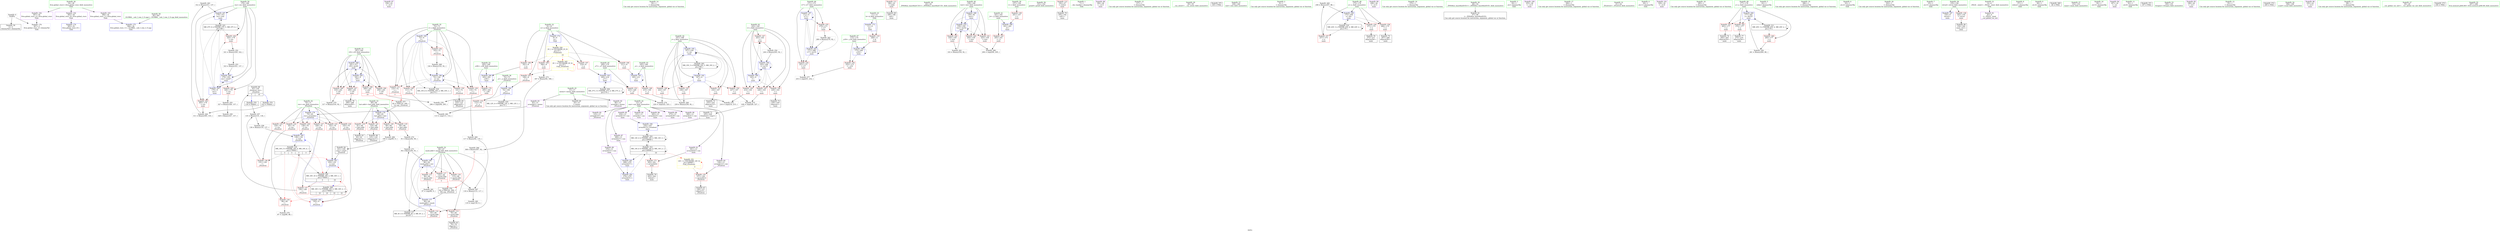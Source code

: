 digraph "SVFG" {
	label="SVFG";

	Node0x564aec8eeff0 [shape=record,color=grey,label="{NodeID: 0\nNullPtr}"];
	Node0x564aec8eeff0 -> Node0x564aec917490[style=solid];
	Node0x564aec8eeff0 -> Node0x564aec91e3f0[style=solid];
	Node0x564aec91a2f0 [shape=record,color=grey,label="{NodeID: 263\n312 = Binary(311, 137, )\n}"];
	Node0x564aec91a2f0 -> Node0x564aec919ed0[style=solid];
	Node0x564aec91e760 [shape=record,color=blue,label="{NodeID: 180\n66\<--94\nmask.addr\<--xor\n_Z5solveii\n}"];
	Node0x564aec91e760 -> Node0x564aec916af0[style=dashed];
	Node0x564aec91e760 -> Node0x564aec91b300[style=dashed];
	Node0x564aec91e760 -> Node0x564aec91b3d0[style=dashed];
	Node0x564aec91e760 -> Node0x564aec93aaf0[style=dashed];
	Node0x564aec915c50 [shape=record,color=purple,label="{NodeID: 97\n194\<--25\n\<--.str.3\nmain\n}"];
	Node0x564aec906410 [shape=record,color=green,label="{NodeID: 14\n92\<--1\n\<--dummyObj\nCan only get source location for instruction, argument, global var or function.}"];
	Node0x564aec926b10 [shape=record,color=grey,label="{NodeID: 277\n253 = cmp(251, 252, )\n}"];
	Node0x564aec919440 [shape=record,color=blue,label="{NodeID: 194\n234\<--235\narrayidx13\<--frombool\nmain\n}"];
	Node0x564aec919440 -> Node0x564aec93c3f0[style=dashed];
	Node0x564aec9167b0 [shape=record,color=red,label="{NodeID: 111\n186\<--22\n\<--stdin\nmain\n}"];
	Node0x564aec9167b0 -> Node0x564aec917cb0[style=solid];
	Node0x564aec914b40 [shape=record,color=green,label="{NodeID: 28\n43\<--44\n_ZNSt8ios_base4InitC1Ev\<--_ZNSt8ios_base4InitC1Ev_field_insensitive\n}"];
	Node0x564aec951140 [shape=record,color=black,label="{NodeID: 374\n310 = PHI(63, )\n}"];
	Node0x564aec951140 -> Node0x564aec91a470[style=solid];
	Node0x564aec919fa0 [shape=record,color=blue,label="{NodeID: 208\n181\<--317\ni35\<--inc45\nmain\n}"];
	Node0x564aec919fa0 -> Node0x564aec91dba0[style=dashed];
	Node0x564aec919fa0 -> Node0x564aec91dc70[style=dashed];
	Node0x564aec919fa0 -> Node0x564aec91dd40[style=dashed];
	Node0x564aec919fa0 -> Node0x564aec91de10[style=dashed];
	Node0x564aec919fa0 -> Node0x564aec919d30[style=dashed];
	Node0x564aec919fa0 -> Node0x564aec919fa0[style=dashed];
	Node0x564aec91ba50 [shape=record,color=red,label="{NodeID: 125\n130\<--70\n\<--res\n_Z5solveii\n}"];
	Node0x564aec91ba50 -> Node0x564aec91c340[style=solid];
	Node0x564aec9156a0 [shape=record,color=green,label="{NodeID: 42\n163\<--164\ni\<--i_field_insensitive\nmain\n}"];
	Node0x564aec9156a0 -> Node0x564aec91c9c0[style=solid];
	Node0x564aec9156a0 -> Node0x564aec91ca90[style=solid];
	Node0x564aec9156a0 -> Node0x564aec91cb60[style=solid];
	Node0x564aec9156a0 -> Node0x564aec91cc30[style=solid];
	Node0x564aec9156a0 -> Node0x564aec91ef80[style=solid];
	Node0x564aec9156a0 -> Node0x564aec9195e0[style=solid];
	Node0x564aec91c5b0 [shape=record,color=red,label="{NodeID: 139\n201\<--157\n\<--t\nmain\n}"];
	Node0x564aec91c5b0 -> Node0x564aec91eeb0[style=solid];
	Node0x564aec917220 [shape=record,color=green,label="{NodeID: 56\n331\<--332\nprintf\<--printf_field_insensitive\n}"];
	Node0x564aec93b4f0 [shape=record,color=black,label="{NodeID: 319\nMR_12V_4 = PHI(MR_12V_2, MR_12V_1, )\npts\{75 \}\n}"];
	Node0x564aec91d110 [shape=record,color=red,label="{NodeID: 153\n223\<--169\n\<--_n7\nmain\n}"];
	Node0x564aec91d110 -> Node0x564aec926690[style=solid];
	Node0x564aec917d80 [shape=record,color=black,label="{NodeID: 70\n195\<--192\ncall1\<--\nmain\n}"];
	Node0x564aec91dc70 [shape=record,color=red,label="{NodeID: 167\n298\<--181\n\<--i35\nmain\n}"];
	Node0x564aec91dc70 -> Node0x564aec918400[style=solid];
	Node0x564aec9188e0 [shape=record,color=purple,label="{NodeID: 84\n231\<--13\narrayidx\<--can\nmain\n}"];
	Node0x564aec8eef00 [shape=record,color=green,label="{NodeID: 1\n7\<--1\n__dso_handle\<--dummyObj\nGlob }"];
	Node0x564aec91a470 [shape=record,color=grey,label="{NodeID: 264\n311 = Binary(305, 310, )\n}"];
	Node0x564aec91a470 -> Node0x564aec91a2f0[style=solid];
	Node0x564aec91e830 [shape=record,color=blue,label="{NodeID: 181\n102\<--101\n\<--conv\n_Z5solveii\n}"];
	Node0x564aec91e830 -> Node0x564aec93b9f0[style=dashed];
	Node0x564aec915d20 [shape=record,color=purple,label="{NodeID: 98\n196\<--28\n\<--.str.4\nmain\n}"];
	Node0x564aec9064e0 [shape=record,color=green,label="{NodeID: 15\n137\<--1\n\<--dummyObj\nCan only get source location for instruction, argument, global var or function.}"];
	Node0x564aec926c90 [shape=record,color=grey,label="{NodeID: 278\n296 = cmp(294, 295, )\n}"];
	Node0x564aec919510 [shape=record,color=blue,label="{NodeID: 195\n167\<--239\nj\<--inc\nmain\n}"];
	Node0x564aec919510 -> Node0x564aec91cdd0[style=dashed];
	Node0x564aec919510 -> Node0x564aec91cea0[style=dashed];
	Node0x564aec919510 -> Node0x564aec91cf70[style=dashed];
	Node0x564aec919510 -> Node0x564aec91d040[style=dashed];
	Node0x564aec919510 -> Node0x564aec919510[style=dashed];
	Node0x564aec919510 -> Node0x564aec9364f0[style=dashed];
	Node0x564aec916880 [shape=record,color=red,label="{NodeID: 112\n192\<--27\n\<--stdout\nmain\n}"];
	Node0x564aec916880 -> Node0x564aec917d80[style=solid];
	Node0x564aec914c10 [shape=record,color=green,label="{NodeID: 29\n49\<--50\n__cxa_atexit\<--__cxa_atexit_field_insensitive\n}"];
	Node0x564aec9512d0 [shape=record,color=black,label="{NodeID: 375\n330 = PHI()\n}"];
	Node0x564aec91a070 [shape=record,color=blue,label="{NodeID: 209\n179\<--323\nres\<--rem47\nmain\n}"];
	Node0x564aec91a070 -> Node0x564aec91dad0[style=dashed];
	Node0x564aec91a070 -> Node0x564aec919c60[style=dashed];
	Node0x564aec91bb20 [shape=record,color=red,label="{NodeID: 126\n138\<--70\n\<--res\n_Z5solveii\n}"];
	Node0x564aec91bb20 -> Node0x564aec91eb70[style=solid];
	Node0x564aec915770 [shape=record,color=green,label="{NodeID: 43\n165\<--166\n_n\<--_n_field_insensitive\nmain\n}"];
	Node0x564aec915770 -> Node0x564aec91cd00[style=solid];
	Node0x564aec915770 -> Node0x564aec91f050[style=solid];
	Node0x564aec91c680 [shape=record,color=red,label="{NodeID: 140\n204\<--159\n\<--test\nmain\n}"];
	Node0x564aec91c680 -> Node0x564aec926f90[style=solid];
	Node0x564aec9172f0 [shape=record,color=green,label="{NodeID: 57\n339\<--340\nexit\<--exit_field_insensitive\n}"];
	Node0x564aec93b9f0 [shape=record,color=black,label="{NodeID: 320\nMR_16V_10 = PHI(MR_16V_3, MR_16V_1, )\npts\{170000 \}\n|{|<s1>3|<s2>10}}"];
	Node0x564aec93b9f0 -> Node0x564aec91c410[style=dashed];
	Node0x564aec93b9f0:s1 -> Node0x564aec91eb70[style=dashed,color=blue];
	Node0x564aec93b9f0:s2 -> Node0x564aec937df0[style=dashed,color=blue];
	Node0x564aec91d1e0 [shape=record,color=red,label="{NodeID: 154\n251\<--171\n\<--i17\nmain\n}"];
	Node0x564aec91d1e0 -> Node0x564aec926b10[style=solid];
	Node0x564aec917e50 [shape=record,color=black,label="{NodeID: 71\n235\<--228\nfrombool\<--cmp11\nmain\n}"];
	Node0x564aec917e50 -> Node0x564aec919440[style=solid];
	Node0x564aec91dd40 [shape=record,color=red,label="{NodeID: 168\n309\<--181\n\<--i35\nmain\n|{<s0>10}}"];
	Node0x564aec91dd40:s0 -> Node0x564aec9515e0[style=solid,color=red];
	Node0x564aec9189b0 [shape=record,color=purple,label="{NodeID: 85\n234\<--13\narrayidx13\<--can\nmain\n}"];
	Node0x564aec9189b0 -> Node0x564aec919440[style=solid];
	Node0x564aec907600 [shape=record,color=green,label="{NodeID: 2\n9\<--1\n\<--dummyObj\nCan only get source location for instruction, argument, global var or function.}"];
	Node0x564aec91a5f0 [shape=record,color=grey,label="{NodeID: 265\n258 = Binary(257, 88, )\n}"];
	Node0x564aec91a5f0 -> Node0x564aec919850[style=solid];
	Node0x564aec91e900 [shape=record,color=blue,label="{NodeID: 182\n105\<--9\n\<--\n_Z5solveii\n}"];
	Node0x564aec91e900 -> Node0x564aec93a5f0[style=dashed];
	Node0x564aec915df0 [shape=record,color=purple,label="{NodeID: 99\n208\<--30\n\<--.str.5\nmain\n}"];
	Node0x564aec9065b0 [shape=record,color=green,label="{NodeID: 16\n270\<--1\n\<--dummyObj\nCan only get source location for instruction, argument, global var or function.}"];
	Node0x564aec926e10 [shape=record,color=grey,label="{NodeID: 279\n87 = cmp(86, 88, )\n}"];
	Node0x564aec9195e0 [shape=record,color=blue,label="{NodeID: 196\n163\<--244\ni\<--inc15\nmain\n}"];
	Node0x564aec9195e0 -> Node0x564aec91c9c0[style=dashed];
	Node0x564aec9195e0 -> Node0x564aec91ca90[style=dashed];
	Node0x564aec9195e0 -> Node0x564aec91cb60[style=dashed];
	Node0x564aec9195e0 -> Node0x564aec91cc30[style=dashed];
	Node0x564aec9195e0 -> Node0x564aec91ef80[style=dashed];
	Node0x564aec9195e0 -> Node0x564aec9195e0[style=dashed];
	Node0x564aec916950 [shape=record,color=red,label="{NodeID: 113\n78\<--66\n\<--mask.addr\n_Z5solveii\n}"];
	Node0x564aec916950 -> Node0x564aec917700[style=solid];
	Node0x564aec914ce0 [shape=record,color=green,label="{NodeID: 30\n48\<--54\n_ZNSt8ios_base4InitD1Ev\<--_ZNSt8ios_base4InitD1Ev_field_insensitive\n}"];
	Node0x564aec914ce0 -> Node0x564aec917630[style=solid];
	Node0x564aec9513a0 [shape=record,color=black,label="{NodeID: 376\n64 = PHI(132, 308, )\n0th arg _Z5solveii }"];
	Node0x564aec9513a0 -> Node0x564aec91e4f0[style=solid];
	Node0x564aec91a140 [shape=record,color=blue,label="{NodeID: 210\n159\<--335\ntest\<--inc52\nmain\n}"];
	Node0x564aec91a140 -> Node0x564aec91c680[style=dashed];
	Node0x564aec91a140 -> Node0x564aec91c750[style=dashed];
	Node0x564aec91a140 -> Node0x564aec91c820[style=dashed];
	Node0x564aec91a140 -> Node0x564aec91a140[style=dashed];
	Node0x564aec91bbf0 [shape=record,color=red,label="{NodeID: 127\n149\<--70\n\<--res\n_Z5solveii\n}"];
	Node0x564aec91bbf0 -> Node0x564aec91c410[style=solid];
	Node0x564aec915840 [shape=record,color=green,label="{NodeID: 44\n167\<--168\nj\<--j_field_insensitive\nmain\n}"];
	Node0x564aec915840 -> Node0x564aec91cdd0[style=solid];
	Node0x564aec915840 -> Node0x564aec91cea0[style=solid];
	Node0x564aec915840 -> Node0x564aec91cf70[style=solid];
	Node0x564aec915840 -> Node0x564aec91d040[style=solid];
	Node0x564aec915840 -> Node0x564aec9192a0[style=solid];
	Node0x564aec915840 -> Node0x564aec919510[style=solid];
	Node0x564aec91c750 [shape=record,color=red,label="{NodeID: 141\n325\<--159\n\<--test\nmain\n}"];
	Node0x564aec9173c0 [shape=record,color=green,label="{NodeID: 58\n36\<--361\n_GLOBAL__sub_I_rem_2_0.cpp\<--_GLOBAL__sub_I_rem_2_0.cpp_field_insensitive\n}"];
	Node0x564aec9173c0 -> Node0x564aec91e2f0[style=solid];
	Node0x564aec91d2b0 [shape=record,color=red,label="{NodeID: 155\n279\<--171\n\<--i17\nmain\n}"];
	Node0x564aec91d2b0 -> Node0x564aec924480[style=solid];
	Node0x564aec917f20 [shape=record,color=black,label="{NodeID: 72\n230\<--229\nidxprom\<--\nmain\n}"];
	Node0x564aec923580 [shape=record,color=grey,label="{NodeID: 252\n321 = Binary(320, 322, )\n}"];
	Node0x564aec923580 -> Node0x564aec923700[style=solid];
	Node0x564aec91de10 [shape=record,color=red,label="{NodeID: 169\n316\<--181\n\<--i35\nmain\n}"];
	Node0x564aec91de10 -> Node0x564aec91ad70[style=solid];
	Node0x564aec918a80 [shape=record,color=purple,label="{NodeID: 86\n265\<--13\narrayidx25\<--can\nmain\n}"];
	Node0x564aec907690 [shape=record,color=green,label="{NodeID: 3\n18\<--1\n.str\<--dummyObj\nGlob }"];
	Node0x564aec91a770 [shape=record,color=grey,label="{NodeID: 266\n308 = Binary(307, 92, )\n|{<s0>10}}"];
	Node0x564aec91a770:s0 -> Node0x564aec9513a0[style=solid,color=red];
	Node0x564aec91e9d0 [shape=record,color=blue,label="{NodeID: 183\n72\<--9\ni\<--\n_Z5solveii\n}"];
	Node0x564aec91e9d0 -> Node0x564aec91bcc0[style=dashed];
	Node0x564aec91e9d0 -> Node0x564aec91bd90[style=dashed];
	Node0x564aec91e9d0 -> Node0x564aec91be60[style=dashed];
	Node0x564aec91e9d0 -> Node0x564aec91bf30[style=dashed];
	Node0x564aec91e9d0 -> Node0x564aec91c000[style=dashed];
	Node0x564aec91e9d0 -> Node0x564aec91ec40[style=dashed];
	Node0x564aec91e9d0 -> Node0x564aec93aff0[style=dashed];
	Node0x564aec915ec0 [shape=record,color=purple,label="{NodeID: 100\n255\<--30\n\<--.str.5\nmain\n}"];
	Node0x564aec914450 [shape=record,color=green,label="{NodeID: 17\n284\<--1\n\<--dummyObj\nCan only get source location for instruction, argument, global var or function.}"];
	Node0x564aec926f90 [shape=record,color=grey,label="{NodeID: 280\n206 = cmp(204, 205, )\n}"];
	Node0x564aec9196b0 [shape=record,color=blue,label="{NodeID: 197\n171\<--9\ni17\<--\nmain\n}"];
	Node0x564aec9196b0 -> Node0x564aec91d1e0[style=dashed];
	Node0x564aec9196b0 -> Node0x564aec91d2b0[style=dashed];
	Node0x564aec9196b0 -> Node0x564aec9196b0[style=dashed];
	Node0x564aec9196b0 -> Node0x564aec919b90[style=dashed];
	Node0x564aec916a20 [shape=record,color=red,label="{NodeID: 114\n93\<--66\n\<--mask.addr\n_Z5solveii\n}"];
	Node0x564aec916a20 -> Node0x564aec91aef0[style=solid];
	Node0x564aec914db0 [shape=record,color=green,label="{NodeID: 31\n61\<--62\n_Z5solveii\<--_Z5solveii_field_insensitive\n}"];
	Node0x564aec9515e0 [shape=record,color=black,label="{NodeID: 377\n65 = PHI(133, 309, )\n1st arg _Z5solveii }"];
	Node0x564aec9515e0 -> Node0x564aec91e5c0[style=solid];
	Node0x564aec91bcc0 [shape=record,color=red,label="{NodeID: 128\n111\<--72\n\<--i\n_Z5solveii\n}"];
	Node0x564aec91bcc0 -> Node0x564aec927290[style=solid];
	Node0x564aec915910 [shape=record,color=green,label="{NodeID: 45\n169\<--170\n_n7\<--_n7_field_insensitive\nmain\n}"];
	Node0x564aec915910 -> Node0x564aec91d110[style=solid];
	Node0x564aec915910 -> Node0x564aec919370[style=solid];
	Node0x564aec937df0 [shape=record,color=black,label="{NodeID: 308\nMR_16V_3 = PHI(MR_16V_5, MR_16V_2, )\npts\{170000 \}\n|{|<s1>10|<s2>10|<s3>10|<s4>10}}"];
	Node0x564aec937df0 -> Node0x564aec937df0[style=dashed];
	Node0x564aec937df0:s1 -> Node0x564aec91c1a0[style=dashed,color=red];
	Node0x564aec937df0:s2 -> Node0x564aec91e830[style=dashed,color=red];
	Node0x564aec937df0:s3 -> Node0x564aec91e900[style=dashed,color=red];
	Node0x564aec937df0:s4 -> Node0x564aec93b9f0[style=dashed,color=red];
	Node0x564aec91c820 [shape=record,color=red,label="{NodeID: 142\n334\<--159\n\<--test\nmain\n}"];
	Node0x564aec91c820 -> Node0x564aec924300[style=solid];
	Node0x564aec917490 [shape=record,color=black,label="{NodeID: 59\n2\<--3\ndummyVal\<--dummyVal\n}"];
	Node0x564aec93c3f0 [shape=record,color=black,label="{NodeID: 322\nMR_14V_4 = PHI(MR_14V_5, MR_14V_3, )\npts\{140000 \}\n}"];
	Node0x564aec93c3f0 -> Node0x564aec919440[style=dashed];
	Node0x564aec93c3f0 -> Node0x564aec9391f0[style=dashed];
	Node0x564aec93c3f0 -> Node0x564aec93c3f0[style=dashed];
	Node0x564aec91d380 [shape=record,color=red,label="{NodeID: 156\n252\<--173\n\<--_n18\nmain\n}"];
	Node0x564aec91d380 -> Node0x564aec926b10[style=solid];
	Node0x564aec917ff0 [shape=record,color=black,label="{NodeID: 73\n233\<--232\nidxprom12\<--\nmain\n}"];
	Node0x564aec923700 [shape=record,color=grey,label="{NodeID: 253\n323 = Binary(321, 137, )\n}"];
	Node0x564aec923700 -> Node0x564aec91a070[style=solid];
	Node0x564aec91dee0 [shape=record,color=red,label="{NodeID: 170\n295\<--183\n\<--_n36\nmain\n}"];
	Node0x564aec91dee0 -> Node0x564aec926c90[style=solid];
	Node0x564aec918b50 [shape=record,color=purple,label="{NodeID: 87\n268\<--13\narrayidx27\<--can\nmain\n}"];
	Node0x564aec918b50 -> Node0x564aec9199f0[style=solid];
	Node0x564aec8ef0d0 [shape=record,color=green,label="{NodeID: 4\n20\<--1\n.str.1\<--dummyObj\nGlob }"];
	Node0x564aec91a8f0 [shape=record,color=grey,label="{NodeID: 267\n118 = Binary(115, 117, )\n}"];
	Node0x564aec91a8f0 -> Node0x564aec927410[style=solid];
	Node0x564aec91eaa0 [shape=record,color=blue,label="{NodeID: 184\n74\<--108\n_n\<--\n_Z5solveii\n}"];
	Node0x564aec91eaa0 -> Node0x564aec91c0d0[style=dashed];
	Node0x564aec91eaa0 -> Node0x564aec93b4f0[style=dashed];
	Node0x564aec915f90 [shape=record,color=purple,label="{NodeID: 101\n329\<--32\n\<--.str.6\nmain\n}"];
	Node0x564aec9144e0 [shape=record,color=green,label="{NodeID: 18\n285\<--1\n\<--dummyObj\nCan only get source location for instruction, argument, global var or function.}"];
	Node0x564aec927110 [shape=record,color=grey,label="{NodeID: 281\n97 = cmp(96, 9, )\n}"];
	Node0x564aec919780 [shape=record,color=blue,label="{NodeID: 198\n173\<--248\n_n18\<--\nmain\n}"];
	Node0x564aec919780 -> Node0x564aec91d380[style=dashed];
	Node0x564aec919780 -> Node0x564aec919780[style=dashed];
	Node0x564aec916af0 [shape=record,color=red,label="{NodeID: 115\n96\<--66\n\<--mask.addr\n_Z5solveii\n}"];
	Node0x564aec916af0 -> Node0x564aec927110[style=solid];
	Node0x564aec914e80 [shape=record,color=green,label="{NodeID: 32\n66\<--67\nmask.addr\<--mask.addr_field_insensitive\n_Z5solveii\n}"];
	Node0x564aec914e80 -> Node0x564aec916950[style=solid];
	Node0x564aec914e80 -> Node0x564aec916a20[style=solid];
	Node0x564aec914e80 -> Node0x564aec916af0[style=solid];
	Node0x564aec914e80 -> Node0x564aec91b300[style=solid];
	Node0x564aec914e80 -> Node0x564aec91b3d0[style=solid];
	Node0x564aec914e80 -> Node0x564aec91e4f0[style=solid];
	Node0x564aec914e80 -> Node0x564aec91e760[style=solid];
	Node0x564aec91bd90 [shape=record,color=red,label="{NodeID: 129\n116\<--72\n\<--i\n_Z5solveii\n}"];
	Node0x564aec91bd90 -> Node0x564aec91abf0[style=solid];
	Node0x564aec9159e0 [shape=record,color=green,label="{NodeID: 46\n171\<--172\ni17\<--i17_field_insensitive\nmain\n}"];
	Node0x564aec9159e0 -> Node0x564aec91d1e0[style=solid];
	Node0x564aec9159e0 -> Node0x564aec91d2b0[style=solid];
	Node0x564aec9159e0 -> Node0x564aec9196b0[style=solid];
	Node0x564aec9159e0 -> Node0x564aec919b90[style=solid];
	Node0x564aec91c8f0 [shape=record,color=red,label="{NodeID: 143\n205\<--161\n\<--_b\nmain\n}"];
	Node0x564aec91c8f0 -> Node0x564aec926f90[style=solid];
	Node0x564aec917560 [shape=record,color=black,label="{NodeID: 60\n16\<--15\n\<--memo\nCan only get source location for instruction, argument, global var or function.}"];
	Node0x564aec93c8f0 [shape=record,color=black,label="{NodeID: 323\nMR_47V_6 = PHI(MR_47V_5, MR_47V_4, )\npts\{180 \}\n}"];
	Node0x564aec93c8f0 -> Node0x564aec91d930[style=dashed];
	Node0x564aec93c8f0 -> Node0x564aec91da00[style=dashed];
	Node0x564aec93c8f0 -> Node0x564aec919ed0[style=dashed];
	Node0x564aec93c8f0 -> Node0x564aec91a070[style=dashed];
	Node0x564aec93c8f0 -> Node0x564aec93c8f0[style=dashed];
	Node0x564aec91d450 [shape=record,color=red,label="{NodeID: 157\n257\<--175\n\<--x\nmain\n}"];
	Node0x564aec91d450 -> Node0x564aec91a5f0[style=solid];
	Node0x564aec9180c0 [shape=record,color=black,label="{NodeID: 74\n264\<--263\nidxprom24\<--\nmain\n}"];
	Node0x564aec923880 [shape=record,color=grey,label="{NodeID: 254\n244 = Binary(243, 92, )\n}"];
	Node0x564aec923880 -> Node0x564aec9195e0[style=solid];
	Node0x564aec91dfb0 [shape=record,color=red,label="{NodeID: 171\n302\<--301\n\<--arrayidx42\nmain\n}"];
	Node0x564aec91dfb0 -> Node0x564aec9184d0[style=solid];
	Node0x564aec918c20 [shape=record,color=purple,label="{NodeID: 88\n273\<--13\narrayidx29\<--can\nmain\n}"];
	Node0x564aec8ef160 [shape=record,color=green,label="{NodeID: 5\n22\<--1\nstdin\<--dummyObj\nGlob }"];
	Node0x564aec935070 [shape=record,color=yellow,style=double,label="{NodeID: 351\n14V_1 = ENCHI(MR_14V_0)\npts\{140000 \}\nFun[_Z5solveii]|{|<s1>3}}"];
	Node0x564aec935070 -> Node0x564aec91c270[style=dashed];
	Node0x564aec935070:s1 -> Node0x564aec935070[style=dashed,color=red];
	Node0x564aec91aa70 [shape=record,color=grey,label="{NodeID: 268\n144 = Binary(143, 92, )\n}"];
	Node0x564aec91aa70 -> Node0x564aec91ec40[style=solid];
	Node0x564aec91eb70 [shape=record,color=blue,label="{NodeID: 185\n138\<--136\n\<--rem\n_Z5solveii\n}"];
	Node0x564aec91eb70 -> Node0x564aec93a5f0[style=dashed];
	Node0x564aec916060 [shape=record,color=purple,label="{NodeID: 102\n365\<--34\nllvm.global_ctors_0\<--llvm.global_ctors\nGlob }"];
	Node0x564aec916060 -> Node0x564aec91e220[style=solid];
	Node0x564aec914570 [shape=record,color=green,label="{NodeID: 19\n286\<--1\n\<--dummyObj\nCan only get source location for instruction, argument, global var or function.}"];
	Node0x564aec927290 [shape=record,color=grey,label="{NodeID: 282\n113 = cmp(111, 112, )\n}"];
	Node0x564aec919850 [shape=record,color=blue,label="{NodeID: 199\n175\<--258\nx\<--dec\nmain\n}"];
	Node0x564aec919850 -> Node0x564aec91d520[style=dashed];
	Node0x564aec919850 -> Node0x564aec91d5f0[style=dashed];
	Node0x564aec919850 -> Node0x564aec9387f0[style=dashed];
	Node0x564aec91b300 [shape=record,color=red,label="{NodeID: 116\n115\<--66\n\<--mask.addr\n_Z5solveii\n}"];
	Node0x564aec91b300 -> Node0x564aec91a8f0[style=solid];
	Node0x564aec914f50 [shape=record,color=green,label="{NodeID: 33\n68\<--69\nlast.addr\<--last.addr_field_insensitive\n_Z5solveii\n}"];
	Node0x564aec914f50 -> Node0x564aec91b4a0[style=solid];
	Node0x564aec914f50 -> Node0x564aec91b570[style=solid];
	Node0x564aec914f50 -> Node0x564aec91b640[style=solid];
	Node0x564aec914f50 -> Node0x564aec91b710[style=solid];
	Node0x564aec914f50 -> Node0x564aec91e5c0[style=solid];
	Node0x564aec91be60 [shape=record,color=red,label="{NodeID: 130\n121\<--72\n\<--i\n_Z5solveii\n}"];
	Node0x564aec91be60 -> Node0x564aec917970[style=solid];
	Node0x564aec915ab0 [shape=record,color=green,label="{NodeID: 47\n173\<--174\n_n18\<--_n18_field_insensitive\nmain\n}"];
	Node0x564aec915ab0 -> Node0x564aec91d380[style=solid];
	Node0x564aec915ab0 -> Node0x564aec919780[style=solid];
	Node0x564aec9387f0 [shape=record,color=black,label="{NodeID: 310\nMR_43V_3 = PHI(MR_43V_4, MR_43V_2, )\npts\{176 \}\n}"];
	Node0x564aec9387f0 -> Node0x564aec91d450[style=dashed];
	Node0x564aec9387f0 -> Node0x564aec919850[style=dashed];
	Node0x564aec9387f0 -> Node0x564aec9387f0[style=dashed];
	Node0x564aec91c9c0 [shape=record,color=red,label="{NodeID: 144\n214\<--163\n\<--i\nmain\n}"];
	Node0x564aec91c9c0 -> Node0x564aec926990[style=solid];
	Node0x564aec917630 [shape=record,color=black,label="{NodeID: 61\n47\<--48\n\<--_ZNSt8ios_base4InitD1Ev\nCan only get source location for instruction, argument, global var or function.}"];
	Node0x564aec91d520 [shape=record,color=red,label="{NodeID: 158\n266\<--175\n\<--x\nmain\n}"];
	Node0x564aec91d520 -> Node0x564aec918190[style=solid];
	Node0x564aec918190 [shape=record,color=black,label="{NodeID: 75\n267\<--266\nidxprom26\<--\nmain\n}"];
	Node0x564aec923a00 [shape=record,color=grey,label="{NodeID: 255\n327 = Binary(326, 137, )\n}"];
	Node0x564aec923a00 -> Node0x564aec924000[style=solid];
	Node0x564aec91e080 [shape=record,color=blue,label="{NodeID: 172\n8\<--9\nn\<--\nGlob }"];
	Node0x564aec91e080 -> Node0x564aec93de10[style=dashed];
	Node0x564aec918cf0 [shape=record,color=purple,label="{NodeID: 89\n276\<--13\narrayidx31\<--can\nmain\n}"];
	Node0x564aec918cf0 -> Node0x564aec919ac0[style=solid];
	Node0x564aec8ef1f0 [shape=record,color=green,label="{NodeID: 6\n23\<--1\n.str.2\<--dummyObj\nGlob }"];
	Node0x564aec91abf0 [shape=record,color=grey,label="{NodeID: 269\n117 = Binary(92, 116, )\n}"];
	Node0x564aec91abf0 -> Node0x564aec91a8f0[style=solid];
	Node0x564aec91ec40 [shape=record,color=blue,label="{NodeID: 186\n72\<--144\ni\<--inc\n_Z5solveii\n}"];
	Node0x564aec91ec40 -> Node0x564aec91bcc0[style=dashed];
	Node0x564aec91ec40 -> Node0x564aec91bd90[style=dashed];
	Node0x564aec91ec40 -> Node0x564aec91be60[style=dashed];
	Node0x564aec91ec40 -> Node0x564aec91bf30[style=dashed];
	Node0x564aec91ec40 -> Node0x564aec91c000[style=dashed];
	Node0x564aec91ec40 -> Node0x564aec91ec40[style=dashed];
	Node0x564aec91ec40 -> Node0x564aec93aff0[style=dashed];
	Node0x564aec916130 [shape=record,color=purple,label="{NodeID: 103\n366\<--34\nllvm.global_ctors_1\<--llvm.global_ctors\nGlob }"];
	Node0x564aec916130 -> Node0x564aec91e2f0[style=solid];
	Node0x564aec914600 [shape=record,color=green,label="{NodeID: 20\n322\<--1\n\<--dummyObj\nCan only get source location for instruction, argument, global var or function.}"];
	Node0x564aec927410 [shape=record,color=grey,label="{NodeID: 283\n119 = cmp(118, 9, )\n}"];
	Node0x564aec919920 [shape=record,color=blue,label="{NodeID: 200\n177\<--261\ny\<--dec23\nmain\n}"];
	Node0x564aec919920 -> Node0x564aec91d790[style=dashed];
	Node0x564aec919920 -> Node0x564aec91d860[style=dashed];
	Node0x564aec919920 -> Node0x564aec938cf0[style=dashed];
	Node0x564aec91b3d0 [shape=record,color=red,label="{NodeID: 117\n132\<--66\n\<--mask.addr\n_Z5solveii\n|{<s0>3}}"];
	Node0x564aec91b3d0:s0 -> Node0x564aec9513a0[style=solid,color=red];
	Node0x564aec915020 [shape=record,color=green,label="{NodeID: 34\n70\<--71\nres\<--res_field_insensitive\n_Z5solveii\n}"];
	Node0x564aec915020 -> Node0x564aec91b7e0[style=solid];
	Node0x564aec915020 -> Node0x564aec91b8b0[style=solid];
	Node0x564aec915020 -> Node0x564aec91b980[style=solid];
	Node0x564aec915020 -> Node0x564aec91ba50[style=solid];
	Node0x564aec915020 -> Node0x564aec91bb20[style=solid];
	Node0x564aec915020 -> Node0x564aec91bbf0[style=solid];
	Node0x564aec915020 -> Node0x564aec91e690[style=solid];
	Node0x564aec91bf30 [shape=record,color=red,label="{NodeID: 131\n133\<--72\n\<--i\n_Z5solveii\n|{<s0>3}}"];
	Node0x564aec91bf30:s0 -> Node0x564aec9515e0[style=solid,color=red];
	Node0x564aec916ba0 [shape=record,color=green,label="{NodeID: 48\n175\<--176\nx\<--x_field_insensitive\nmain\n}"];
	Node0x564aec916ba0 -> Node0x564aec91d450[style=solid];
	Node0x564aec916ba0 -> Node0x564aec91d520[style=solid];
	Node0x564aec916ba0 -> Node0x564aec91d5f0[style=solid];
	Node0x564aec916ba0 -> Node0x564aec919850[style=solid];
	Node0x564aec938cf0 [shape=record,color=black,label="{NodeID: 311\nMR_45V_3 = PHI(MR_45V_4, MR_45V_2, )\npts\{178 \}\n}"];
	Node0x564aec938cf0 -> Node0x564aec91d6c0[style=dashed];
	Node0x564aec938cf0 -> Node0x564aec919920[style=dashed];
	Node0x564aec938cf0 -> Node0x564aec938cf0[style=dashed];
	Node0x564aec91ca90 [shape=record,color=red,label="{NodeID: 145\n226\<--163\n\<--i\nmain\n}"];
	Node0x564aec91ca90 -> Node0x564aec926810[style=solid];
	Node0x564aec917700 [shape=record,color=black,label="{NodeID: 62\n79\<--78\nidxprom\<--\n_Z5solveii\n}"];
	Node0x564aec91d5f0 [shape=record,color=red,label="{NodeID: 159\n271\<--175\n\<--x\nmain\n}"];
	Node0x564aec91d5f0 -> Node0x564aec918260[style=solid];
	Node0x564aec918260 [shape=record,color=black,label="{NodeID: 76\n272\<--271\nidxprom28\<--\nmain\n}"];
	Node0x564aec923b80 [shape=record,color=grey,label="{NodeID: 256\n261 = Binary(260, 88, )\n}"];
	Node0x564aec923b80 -> Node0x564aec919920[style=solid];
	Node0x564aec91e150 [shape=record,color=blue,label="{NodeID: 173\n11\<--9\nk\<--\nGlob }"];
	Node0x564aec91e150 -> Node0x564aec9166e0[style=dashed];
	Node0x564aec918dc0 [shape=record,color=purple,label="{NodeID: 90\n300\<--13\narrayidx41\<--can\nmain\n}"];
	Node0x564aec8f2a90 [shape=record,color=green,label="{NodeID: 7\n25\<--1\n.str.3\<--dummyObj\nGlob }"];
	Node0x564aec91ad70 [shape=record,color=grey,label="{NodeID: 270\n317 = Binary(316, 92, )\n}"];
	Node0x564aec91ad70 -> Node0x564aec919fa0[style=solid];
	Node0x564aec91ed10 [shape=record,color=blue,label="{NodeID: 187\n155\<--9\nretval\<--\nmain\n}"];
	Node0x564aec916200 [shape=record,color=purple,label="{NodeID: 104\n367\<--34\nllvm.global_ctors_2\<--llvm.global_ctors\nGlob }"];
	Node0x564aec916200 -> Node0x564aec91e3f0[style=solid];
	Node0x564aec914690 [shape=record,color=green,label="{NodeID: 21\n4\<--6\n_ZStL8__ioinit\<--_ZStL8__ioinit_field_insensitive\nGlob }"];
	Node0x564aec914690 -> Node0x564aec918670[style=solid];
	Node0x564aec927590 [shape=record,color=grey,label="{NodeID: 284\n100 = cmp(99, 9, )\n}"];
	Node0x564aec927590 -> Node0x564aec9178a0[style=solid];
	Node0x564aec9199f0 [shape=record,color=blue,label="{NodeID: 201\n268\<--270\narrayidx27\<--\nmain\n}"];
	Node0x564aec9199f0 -> Node0x564aec919ac0[style=dashed];
	Node0x564aec91b4a0 [shape=record,color=red,label="{NodeID: 118\n81\<--68\n\<--last.addr\n_Z5solveii\n}"];
	Node0x564aec91b4a0 -> Node0x564aec9177d0[style=solid];
	Node0x564aec9150f0 [shape=record,color=green,label="{NodeID: 35\n72\<--73\ni\<--i_field_insensitive\n_Z5solveii\n}"];
	Node0x564aec9150f0 -> Node0x564aec91bcc0[style=solid];
	Node0x564aec9150f0 -> Node0x564aec91bd90[style=solid];
	Node0x564aec9150f0 -> Node0x564aec91be60[style=solid];
	Node0x564aec9150f0 -> Node0x564aec91bf30[style=solid];
	Node0x564aec9150f0 -> Node0x564aec91c000[style=solid];
	Node0x564aec9150f0 -> Node0x564aec91e9d0[style=solid];
	Node0x564aec9150f0 -> Node0x564aec91ec40[style=solid];
	Node0x564aec91c000 [shape=record,color=red,label="{NodeID: 132\n143\<--72\n\<--i\n_Z5solveii\n}"];
	Node0x564aec91c000 -> Node0x564aec91aa70[style=solid];
	Node0x564aec916c70 [shape=record,color=green,label="{NodeID: 49\n177\<--178\ny\<--y_field_insensitive\nmain\n}"];
	Node0x564aec916c70 -> Node0x564aec91d6c0[style=solid];
	Node0x564aec916c70 -> Node0x564aec91d790[style=solid];
	Node0x564aec916c70 -> Node0x564aec91d860[style=solid];
	Node0x564aec916c70 -> Node0x564aec919920[style=solid];
	Node0x564aec9391f0 [shape=record,color=black,label="{NodeID: 312\nMR_14V_6 = PHI(MR_14V_8, MR_14V_3, )\npts\{140000 \}\n|{|<s4>10}}"];
	Node0x564aec9391f0 -> Node0x564aec91dfb0[style=dashed];
	Node0x564aec9391f0 -> Node0x564aec9199f0[style=dashed];
	Node0x564aec9391f0 -> Node0x564aec9391f0[style=dashed];
	Node0x564aec9391f0 -> Node0x564aec93c3f0[style=dashed];
	Node0x564aec9391f0:s4 -> Node0x564aec935070[style=dashed,color=red];
	Node0x564aec91cb60 [shape=record,color=red,label="{NodeID: 146\n229\<--163\n\<--i\nmain\n}"];
	Node0x564aec91cb60 -> Node0x564aec917f20[style=solid];
	Node0x564aec9177d0 [shape=record,color=black,label="{NodeID: 63\n82\<--81\nidxprom1\<--\n_Z5solveii\n}"];
	Node0x564aec93de10 [shape=record,color=yellow,style=double,label="{NodeID: 326\n2V_1 = ENCHI(MR_2V_0)\npts\{10 \}\nFun[main]|{|<s4>10}}"];
	Node0x564aec93de10 -> Node0x564aec9163a0[style=dashed];
	Node0x564aec93de10 -> Node0x564aec916470[style=dashed];
	Node0x564aec93de10 -> Node0x564aec916540[style=dashed];
	Node0x564aec93de10 -> Node0x564aec916610[style=dashed];
	Node0x564aec93de10:s4 -> Node0x564aec93eeb0[style=dashed,color=red];
	Node0x564aec91d6c0 [shape=record,color=red,label="{NodeID: 160\n260\<--177\n\<--y\nmain\n}"];
	Node0x564aec91d6c0 -> Node0x564aec923b80[style=solid];
	Node0x564aec918330 [shape=record,color=black,label="{NodeID: 77\n275\<--274\nidxprom30\<--\nmain\n}"];
	Node0x564aec923d00 [shape=record,color=grey,label="{NodeID: 257\n135 = Binary(131, 134, )\n}"];
	Node0x564aec923d00 -> Node0x564aec923e80[style=solid];
	Node0x564aec91e220 [shape=record,color=blue,label="{NodeID: 174\n365\<--35\nllvm.global_ctors_0\<--\nGlob }"];
	Node0x564aec918e90 [shape=record,color=purple,label="{NodeID: 91\n301\<--13\narrayidx42\<--can\nmain\n}"];
	Node0x564aec918e90 -> Node0x564aec91dfb0[style=solid];
	Node0x564aec8f2b20 [shape=record,color=green,label="{NodeID: 8\n27\<--1\nstdout\<--dummyObj\nGlob }"];
	Node0x564aec91aef0 [shape=record,color=grey,label="{NodeID: 271\n94 = Binary(93, 91, )\n}"];
	Node0x564aec91aef0 -> Node0x564aec91e760[style=solid];
	Node0x564aec91ede0 [shape=record,color=blue,label="{NodeID: 188\n159\<--92\ntest\<--\nmain\n}"];
	Node0x564aec91ede0 -> Node0x564aec91c680[style=dashed];
	Node0x564aec91ede0 -> Node0x564aec91c750[style=dashed];
	Node0x564aec91ede0 -> Node0x564aec91c820[style=dashed];
	Node0x564aec91ede0 -> Node0x564aec91a140[style=dashed];
	Node0x564aec9162d0 [shape=record,color=red,label="{NodeID: 105\n108\<--8\n\<--n\n_Z5solveii\n}"];
	Node0x564aec9162d0 -> Node0x564aec91eaa0[style=solid];
	Node0x564aec914720 [shape=record,color=green,label="{NodeID: 22\n8\<--10\nn\<--n_field_insensitive\nGlob }"];
	Node0x564aec914720 -> Node0x564aec9162d0[style=solid];
	Node0x564aec914720 -> Node0x564aec9163a0[style=solid];
	Node0x564aec914720 -> Node0x564aec916470[style=solid];
	Node0x564aec914720 -> Node0x564aec916540[style=solid];
	Node0x564aec914720 -> Node0x564aec916610[style=solid];
	Node0x564aec914720 -> Node0x564aec91e080[style=solid];
	Node0x564aec919ac0 [shape=record,color=blue,label="{NodeID: 202\n276\<--270\narrayidx31\<--\nmain\n}"];
	Node0x564aec919ac0 -> Node0x564aec9391f0[style=dashed];
	Node0x564aec91b570 [shape=record,color=red,label="{NodeID: 119\n90\<--68\n\<--last.addr\n_Z5solveii\n}"];
	Node0x564aec91b570 -> Node0x564aec91b070[style=solid];
	Node0x564aec9151c0 [shape=record,color=green,label="{NodeID: 36\n74\<--75\n_n\<--_n_field_insensitive\n_Z5solveii\n}"];
	Node0x564aec9151c0 -> Node0x564aec91c0d0[style=solid];
	Node0x564aec9151c0 -> Node0x564aec91eaa0[style=solid];
	Node0x564aec91c0d0 [shape=record,color=red,label="{NodeID: 133\n112\<--74\n\<--_n\n_Z5solveii\n}"];
	Node0x564aec91c0d0 -> Node0x564aec927290[style=solid];
	Node0x564aec916d40 [shape=record,color=green,label="{NodeID: 50\n179\<--180\nres\<--res_field_insensitive\nmain\n}"];
	Node0x564aec916d40 -> Node0x564aec91d930[style=solid];
	Node0x564aec916d40 -> Node0x564aec91da00[style=solid];
	Node0x564aec916d40 -> Node0x564aec91dad0[style=solid];
	Node0x564aec916d40 -> Node0x564aec919c60[style=solid];
	Node0x564aec916d40 -> Node0x564aec919ed0[style=solid];
	Node0x564aec916d40 -> Node0x564aec91a070[style=solid];
	Node0x564aec91cc30 [shape=record,color=red,label="{NodeID: 147\n243\<--163\n\<--i\nmain\n}"];
	Node0x564aec91cc30 -> Node0x564aec923880[style=solid];
	Node0x564aec9178a0 [shape=record,color=black,label="{NodeID: 64\n101\<--100\nconv\<--cmp5\n_Z5solveii\n}"];
	Node0x564aec9178a0 -> Node0x564aec91e830[style=solid];
	Node0x564aec91d790 [shape=record,color=red,label="{NodeID: 161\n263\<--177\n\<--y\nmain\n}"];
	Node0x564aec91d790 -> Node0x564aec9180c0[style=solid];
	Node0x564aec918400 [shape=record,color=black,label="{NodeID: 78\n299\<--298\nidxprom40\<--\nmain\n}"];
	Node0x564aec923e80 [shape=record,color=grey,label="{NodeID: 258\n136 = Binary(135, 137, )\n}"];
	Node0x564aec923e80 -> Node0x564aec91eb70[style=solid];
	Node0x564aec91e2f0 [shape=record,color=blue,label="{NodeID: 175\n366\<--36\nllvm.global_ctors_1\<--_GLOBAL__sub_I_rem_2_0.cpp\nGlob }"];
	Node0x564aec918f60 [shape=record,color=purple,label="{NodeID: 92\n80\<--15\narrayidx\<--memo\n_Z5solveii\n}"];
	Node0x564aec8f2bb0 [shape=record,color=green,label="{NodeID: 9\n28\<--1\n.str.4\<--dummyObj\nGlob }"];
	Node0x564aec91b070 [shape=record,color=grey,label="{NodeID: 272\n91 = Binary(92, 90, )\n}"];
	Node0x564aec91b070 -> Node0x564aec91aef0[style=solid];
	Node0x564aec91eeb0 [shape=record,color=blue,label="{NodeID: 189\n161\<--201\n_b\<--\nmain\n}"];
	Node0x564aec91eeb0 -> Node0x564aec91c8f0[style=dashed];
	Node0x564aec9163a0 [shape=record,color=red,label="{NodeID: 106\n211\<--8\n\<--n\nmain\n}"];
	Node0x564aec9163a0 -> Node0x564aec91f050[style=solid];
	Node0x564aec9147b0 [shape=record,color=green,label="{NodeID: 23\n11\<--12\nk\<--k_field_insensitive\nGlob }"];
	Node0x564aec9147b0 -> Node0x564aec9166e0[style=solid];
	Node0x564aec9147b0 -> Node0x564aec91e150[style=solid];
	Node0x564aec5fe7d0 [shape=record,color=black,label="{NodeID: 369\n46 = PHI()\n}"];
	Node0x564aec919b90 [shape=record,color=blue,label="{NodeID: 203\n171\<--280\ni17\<--inc33\nmain\n}"];
	Node0x564aec919b90 -> Node0x564aec91d1e0[style=dashed];
	Node0x564aec919b90 -> Node0x564aec91d2b0[style=dashed];
	Node0x564aec919b90 -> Node0x564aec9196b0[style=dashed];
	Node0x564aec919b90 -> Node0x564aec919b90[style=dashed];
	Node0x564aec91b640 [shape=record,color=red,label="{NodeID: 120\n99\<--68\n\<--last.addr\n_Z5solveii\n}"];
	Node0x564aec91b640 -> Node0x564aec927590[style=solid];
	Node0x564aec915290 [shape=record,color=green,label="{NodeID: 37\n152\<--153\nmain\<--main_field_insensitive\n}"];
	Node0x564aec91c1a0 [shape=record,color=red,label="{NodeID: 134\n86\<--85\n\<--\n_Z5solveii\n}"];
	Node0x564aec91c1a0 -> Node0x564aec926e10[style=solid];
	Node0x564aec916e10 [shape=record,color=green,label="{NodeID: 51\n181\<--182\ni35\<--i35_field_insensitive\nmain\n}"];
	Node0x564aec916e10 -> Node0x564aec91dba0[style=solid];
	Node0x564aec916e10 -> Node0x564aec91dc70[style=solid];
	Node0x564aec916e10 -> Node0x564aec91dd40[style=solid];
	Node0x564aec916e10 -> Node0x564aec91de10[style=solid];
	Node0x564aec916e10 -> Node0x564aec919d30[style=solid];
	Node0x564aec916e10 -> Node0x564aec919fa0[style=solid];
	Node0x564aec91cd00 [shape=record,color=red,label="{NodeID: 148\n215\<--165\n\<--_n\nmain\n}"];
	Node0x564aec91cd00 -> Node0x564aec926990[style=solid];
	Node0x564aec917970 [shape=record,color=black,label="{NodeID: 65\n122\<--121\nidxprom9\<--\n_Z5solveii\n}"];
	Node0x564aec91d860 [shape=record,color=red,label="{NodeID: 162\n274\<--177\n\<--y\nmain\n}"];
	Node0x564aec91d860 -> Node0x564aec918330[style=solid];
	Node0x564aec9184d0 [shape=record,color=black,label="{NodeID: 79\n303\<--302\ntobool\<--\nmain\n}"];
	Node0x564aec924000 [shape=record,color=grey,label="{NodeID: 259\n328 = Binary(327, 137, )\n}"];
	Node0x564aec91e3f0 [shape=record,color=blue, style = dotted,label="{NodeID: 176\n367\<--3\nllvm.global_ctors_2\<--dummyVal\nGlob }"];
	Node0x564aec919030 [shape=record,color=purple,label="{NodeID: 93\n83\<--15\narrayidx2\<--memo\n_Z5solveii\n}"];
	Node0x564aec919030 -> Node0x564aec91e690[style=solid];
	Node0x564aec8f2c40 [shape=record,color=green,label="{NodeID: 10\n30\<--1\n.str.5\<--dummyObj\nGlob }"];
	Node0x564aec91b1f0 [shape=record,color=grey,label="{NodeID: 273\n307 = Binary(92, 306, )\n}"];
	Node0x564aec91b1f0 -> Node0x564aec91a770[style=solid];
	Node0x564aec91ef80 [shape=record,color=blue,label="{NodeID: 190\n163\<--9\ni\<--\nmain\n}"];
	Node0x564aec91ef80 -> Node0x564aec91c9c0[style=dashed];
	Node0x564aec91ef80 -> Node0x564aec91ca90[style=dashed];
	Node0x564aec91ef80 -> Node0x564aec91cb60[style=dashed];
	Node0x564aec91ef80 -> Node0x564aec91cc30[style=dashed];
	Node0x564aec91ef80 -> Node0x564aec91ef80[style=dashed];
	Node0x564aec91ef80 -> Node0x564aec9195e0[style=dashed];
	Node0x564aec916470 [shape=record,color=red,label="{NodeID: 107\n219\<--8\n\<--n\nmain\n}"];
	Node0x564aec916470 -> Node0x564aec919370[style=solid];
	Node0x564aec914840 [shape=record,color=green,label="{NodeID: 24\n13\<--14\ncan\<--can_field_insensitive\nGlob }"];
	Node0x564aec914840 -> Node0x564aec918740[style=solid];
	Node0x564aec914840 -> Node0x564aec918810[style=solid];
	Node0x564aec914840 -> Node0x564aec9188e0[style=solid];
	Node0x564aec914840 -> Node0x564aec9189b0[style=solid];
	Node0x564aec914840 -> Node0x564aec918a80[style=solid];
	Node0x564aec914840 -> Node0x564aec918b50[style=solid];
	Node0x564aec914840 -> Node0x564aec918c20[style=solid];
	Node0x564aec914840 -> Node0x564aec918cf0[style=solid];
	Node0x564aec914840 -> Node0x564aec918dc0[style=solid];
	Node0x564aec914840 -> Node0x564aec918e90[style=solid];
	Node0x564aec950ce0 [shape=record,color=black,label="{NodeID: 370\n134 = PHI(63, )\n}"];
	Node0x564aec950ce0 -> Node0x564aec923d00[style=solid];
	Node0x564aec919c60 [shape=record,color=blue,label="{NodeID: 204\n179\<--9\nres\<--\nmain\n}"];
	Node0x564aec919c60 -> Node0x564aec91d930[style=dashed];
	Node0x564aec919c60 -> Node0x564aec91da00[style=dashed];
	Node0x564aec919c60 -> Node0x564aec919ed0[style=dashed];
	Node0x564aec919c60 -> Node0x564aec91a070[style=dashed];
	Node0x564aec919c60 -> Node0x564aec93c8f0[style=dashed];
	Node0x564aec91b710 [shape=record,color=red,label="{NodeID: 121\n124\<--68\n\<--last.addr\n_Z5solveii\n}"];
	Node0x564aec91b710 -> Node0x564aec917a40[style=solid];
	Node0x564aec915360 [shape=record,color=green,label="{NodeID: 38\n155\<--156\nretval\<--retval_field_insensitive\nmain\n}"];
	Node0x564aec915360 -> Node0x564aec91c4e0[style=solid];
	Node0x564aec915360 -> Node0x564aec91ed10[style=solid];
	Node0x564aec91c270 [shape=record,color=red,label="{NodeID: 135\n127\<--126\n\<--arrayidx12\n_Z5solveii\n}"];
	Node0x564aec91c270 -> Node0x564aec917b10[style=solid];
	Node0x564aec916ee0 [shape=record,color=green,label="{NodeID: 52\n183\<--184\n_n36\<--_n36_field_insensitive\nmain\n}"];
	Node0x564aec916ee0 -> Node0x564aec91dee0[style=solid];
	Node0x564aec916ee0 -> Node0x564aec919e00[style=solid];
	Node0x564aec91cdd0 [shape=record,color=red,label="{NodeID: 149\n222\<--167\n\<--j\nmain\n}"];
	Node0x564aec91cdd0 -> Node0x564aec926690[style=solid];
	Node0x564aec917a40 [shape=record,color=black,label="{NodeID: 66\n125\<--124\nidxprom11\<--\n_Z5solveii\n}"];
	Node0x564aec91d930 [shape=record,color=red,label="{NodeID: 163\n305\<--179\n\<--res\nmain\n}"];
	Node0x564aec91d930 -> Node0x564aec91a470[style=solid];
	Node0x564aec9185a0 [shape=record,color=black,label="{NodeID: 80\n154\<--342\nmain_ret\<--\nmain\n}"];
	Node0x564aec924180 [shape=record,color=grey,label="{NodeID: 260\n239 = Binary(238, 92, )\n}"];
	Node0x564aec924180 -> Node0x564aec919510[style=solid];
	Node0x564aec91e4f0 [shape=record,color=blue,label="{NodeID: 177\n66\<--64\nmask.addr\<--mask\n_Z5solveii\n}"];
	Node0x564aec91e4f0 -> Node0x564aec916950[style=dashed];
	Node0x564aec91e4f0 -> Node0x564aec916a20[style=dashed];
	Node0x564aec91e4f0 -> Node0x564aec91e760[style=dashed];
	Node0x564aec91e4f0 -> Node0x564aec93aaf0[style=dashed];
	Node0x564aec919100 [shape=record,color=purple,label="{NodeID: 94\n187\<--18\n\<--.str\nmain\n}"];
	Node0x564aec8f2d10 [shape=record,color=green,label="{NodeID: 11\n32\<--1\n.str.6\<--dummyObj\nGlob }"];
	Node0x564aec926690 [shape=record,color=grey,label="{NodeID: 274\n224 = cmp(222, 223, )\n}"];
	Node0x564aec91f050 [shape=record,color=blue,label="{NodeID: 191\n165\<--211\n_n\<--\nmain\n}"];
	Node0x564aec91f050 -> Node0x564aec91cd00[style=dashed];
	Node0x564aec91f050 -> Node0x564aec91f050[style=dashed];
	Node0x564aec916540 [shape=record,color=red,label="{NodeID: 108\n291\<--8\n\<--n\nmain\n}"];
	Node0x564aec916540 -> Node0x564aec919e00[style=solid];
	Node0x564aec9148d0 [shape=record,color=green,label="{NodeID: 25\n15\<--17\nmemo\<--memo_field_insensitive\nGlob }"];
	Node0x564aec9148d0 -> Node0x564aec917560[style=solid];
	Node0x564aec9148d0 -> Node0x564aec918f60[style=solid];
	Node0x564aec9148d0 -> Node0x564aec919030[style=solid];
	Node0x564aec950ed0 [shape=record,color=black,label="{NodeID: 371\n197 = PHI()\n}"];
	Node0x564aec919d30 [shape=record,color=blue,label="{NodeID: 205\n181\<--9\ni35\<--\nmain\n}"];
	Node0x564aec919d30 -> Node0x564aec91dba0[style=dashed];
	Node0x564aec919d30 -> Node0x564aec91dc70[style=dashed];
	Node0x564aec919d30 -> Node0x564aec91dd40[style=dashed];
	Node0x564aec919d30 -> Node0x564aec91de10[style=dashed];
	Node0x564aec919d30 -> Node0x564aec919d30[style=dashed];
	Node0x564aec919d30 -> Node0x564aec919fa0[style=dashed];
	Node0x564aec91b7e0 [shape=record,color=red,label="{NodeID: 122\n85\<--70\n\<--res\n_Z5solveii\n}"];
	Node0x564aec91b7e0 -> Node0x564aec91c1a0[style=solid];
	Node0x564aec915430 [shape=record,color=green,label="{NodeID: 39\n157\<--158\nt\<--t_field_insensitive\nmain\n}"];
	Node0x564aec915430 -> Node0x564aec91c5b0[style=solid];
	Node0x564aec91c340 [shape=record,color=red,label="{NodeID: 136\n131\<--130\n\<--\n_Z5solveii\n}"];
	Node0x564aec91c340 -> Node0x564aec923d00[style=solid];
	Node0x564aec916fb0 [shape=record,color=green,label="{NodeID: 53\n190\<--191\nfreopen\<--freopen_field_insensitive\n}"];
	Node0x564aec93a5f0 [shape=record,color=black,label="{NodeID: 316\nMR_16V_5 = PHI(MR_16V_9, MR_16V_4, )\npts\{170000 \}\n|{|<s3>3|<s4>3|<s5>3|<s6>3}}"];
	Node0x564aec93a5f0 -> Node0x564aec91c340[style=dashed];
	Node0x564aec93a5f0 -> Node0x564aec93a5f0[style=dashed];
	Node0x564aec93a5f0 -> Node0x564aec93b9f0[style=dashed];
	Node0x564aec93a5f0:s3 -> Node0x564aec91c1a0[style=dashed,color=red];
	Node0x564aec93a5f0:s4 -> Node0x564aec91e830[style=dashed,color=red];
	Node0x564aec93a5f0:s5 -> Node0x564aec91e900[style=dashed,color=red];
	Node0x564aec93a5f0:s6 -> Node0x564aec93b9f0[style=dashed,color=red];
	Node0x564aec91cea0 [shape=record,color=red,label="{NodeID: 150\n227\<--167\n\<--j\nmain\n}"];
	Node0x564aec91cea0 -> Node0x564aec926810[style=solid];
	Node0x564aec917b10 [shape=record,color=black,label="{NodeID: 67\n128\<--127\ntobool13\<--\n_Z5solveii\n}"];
	Node0x564aec91da00 [shape=record,color=red,label="{NodeID: 164\n320\<--179\n\<--res\nmain\n}"];
	Node0x564aec91da00 -> Node0x564aec923580[style=solid];
	Node0x564aec918670 [shape=record,color=purple,label="{NodeID: 81\n45\<--4\n\<--_ZStL8__ioinit\n__cxx_global_var_init\n}"];
	Node0x564aec924300 [shape=record,color=grey,label="{NodeID: 261\n335 = Binary(334, 92, )\n}"];
	Node0x564aec924300 -> Node0x564aec91a140[style=solid];
	Node0x564aec91e5c0 [shape=record,color=blue,label="{NodeID: 178\n68\<--65\nlast.addr\<--last\n_Z5solveii\n}"];
	Node0x564aec91e5c0 -> Node0x564aec91b4a0[style=dashed];
	Node0x564aec91e5c0 -> Node0x564aec91b570[style=dashed];
	Node0x564aec91e5c0 -> Node0x564aec91b640[style=dashed];
	Node0x564aec91e5c0 -> Node0x564aec91b710[style=dashed];
	Node0x564aec9191d0 [shape=record,color=purple,label="{NodeID: 95\n188\<--20\n\<--.str.1\nmain\n}"];
	Node0x564aec9062b0 [shape=record,color=green,label="{NodeID: 12\n35\<--1\n\<--dummyObj\nCan only get source location for instruction, argument, global var or function.}"];
	Node0x564aec926810 [shape=record,color=grey,label="{NodeID: 275\n228 = cmp(226, 227, )\n}"];
	Node0x564aec926810 -> Node0x564aec917e50[style=solid];
	Node0x564aec9192a0 [shape=record,color=blue,label="{NodeID: 192\n167\<--9\nj\<--\nmain\n}"];
	Node0x564aec9192a0 -> Node0x564aec91cdd0[style=dashed];
	Node0x564aec9192a0 -> Node0x564aec91cea0[style=dashed];
	Node0x564aec9192a0 -> Node0x564aec91cf70[style=dashed];
	Node0x564aec9192a0 -> Node0x564aec91d040[style=dashed];
	Node0x564aec9192a0 -> Node0x564aec919510[style=dashed];
	Node0x564aec9192a0 -> Node0x564aec9364f0[style=dashed];
	Node0x564aec916610 [shape=record,color=red,label="{NodeID: 109\n306\<--8\n\<--n\nmain\n}"];
	Node0x564aec916610 -> Node0x564aec91b1f0[style=solid];
	Node0x564aec9149a0 [shape=record,color=green,label="{NodeID: 26\n34\<--38\nllvm.global_ctors\<--llvm.global_ctors_field_insensitive\nGlob }"];
	Node0x564aec9149a0 -> Node0x564aec916060[style=solid];
	Node0x564aec9149a0 -> Node0x564aec916130[style=solid];
	Node0x564aec9149a0 -> Node0x564aec916200[style=solid];
	Node0x564aec950fa0 [shape=record,color=black,label="{NodeID: 372\n209 = PHI()\n}"];
	Node0x564aec919e00 [shape=record,color=blue,label="{NodeID: 206\n183\<--291\n_n36\<--\nmain\n}"];
	Node0x564aec919e00 -> Node0x564aec91dee0[style=dashed];
	Node0x564aec919e00 -> Node0x564aec919e00[style=dashed];
	Node0x564aec91b8b0 [shape=record,color=red,label="{NodeID: 123\n102\<--70\n\<--res\n_Z5solveii\n}"];
	Node0x564aec91b8b0 -> Node0x564aec91e830[style=solid];
	Node0x564aec915500 [shape=record,color=green,label="{NodeID: 40\n159\<--160\ntest\<--test_field_insensitive\nmain\n}"];
	Node0x564aec915500 -> Node0x564aec91c680[style=solid];
	Node0x564aec915500 -> Node0x564aec91c750[style=solid];
	Node0x564aec915500 -> Node0x564aec91c820[style=solid];
	Node0x564aec915500 -> Node0x564aec91ede0[style=solid];
	Node0x564aec915500 -> Node0x564aec91a140[style=solid];
	Node0x564aec9364f0 [shape=record,color=black,label="{NodeID: 303\nMR_35V_3 = PHI(MR_35V_5, MR_35V_2, )\npts\{168 \}\n}"];
	Node0x564aec9364f0 -> Node0x564aec9192a0[style=dashed];
	Node0x564aec9364f0 -> Node0x564aec9364f0[style=dashed];
	Node0x564aec91c410 [shape=record,color=red,label="{NodeID: 137\n150\<--149\n\<--\n_Z5solveii\n}"];
	Node0x564aec91c410 -> Node0x564aec917be0[style=solid];
	Node0x564aec917080 [shape=record,color=green,label="{NodeID: 54\n198\<--199\nscanf\<--scanf_field_insensitive\n}"];
	Node0x564aec93aaf0 [shape=record,color=black,label="{NodeID: 317\nMR_4V_4 = PHI(MR_4V_3, MR_4V_2, )\npts\{67 \}\n}"];
	Node0x564aec91cf70 [shape=record,color=red,label="{NodeID: 151\n232\<--167\n\<--j\nmain\n}"];
	Node0x564aec91cf70 -> Node0x564aec917ff0[style=solid];
	Node0x564aec917be0 [shape=record,color=black,label="{NodeID: 68\n63\<--150\n_Z5solveii_ret\<--\n_Z5solveii\n|{<s0>3|<s1>10}}"];
	Node0x564aec917be0:s0 -> Node0x564aec950ce0[style=solid,color=blue];
	Node0x564aec917be0:s1 -> Node0x564aec951140[style=solid,color=blue];
	Node0x564aec91dad0 [shape=record,color=red,label="{NodeID: 165\n326\<--179\n\<--res\nmain\n}"];
	Node0x564aec91dad0 -> Node0x564aec923a00[style=solid];
	Node0x564aec918740 [shape=record,color=purple,label="{NodeID: 82\n123\<--13\narrayidx10\<--can\n_Z5solveii\n}"];
	Node0x564aec93eeb0 [shape=record,color=yellow,style=double,label="{NodeID: 345\n2V_1 = ENCHI(MR_2V_0)\npts\{10 \}\nFun[_Z5solveii]|{|<s1>3}}"];
	Node0x564aec93eeb0 -> Node0x564aec9162d0[style=dashed];
	Node0x564aec93eeb0:s1 -> Node0x564aec93eeb0[style=dashed,color=red];
	Node0x564aec924480 [shape=record,color=grey,label="{NodeID: 262\n280 = Binary(279, 92, )\n}"];
	Node0x564aec924480 -> Node0x564aec919b90[style=solid];
	Node0x564aec91e690 [shape=record,color=blue,label="{NodeID: 179\n70\<--83\nres\<--arrayidx2\n_Z5solveii\n}"];
	Node0x564aec91e690 -> Node0x564aec91b7e0[style=dashed];
	Node0x564aec91e690 -> Node0x564aec91b8b0[style=dashed];
	Node0x564aec91e690 -> Node0x564aec91b980[style=dashed];
	Node0x564aec91e690 -> Node0x564aec91ba50[style=dashed];
	Node0x564aec91e690 -> Node0x564aec91bb20[style=dashed];
	Node0x564aec91e690 -> Node0x564aec91bbf0[style=dashed];
	Node0x564aec915b80 [shape=record,color=purple,label="{NodeID: 96\n193\<--23\n\<--.str.2\nmain\n}"];
	Node0x564aec906340 [shape=record,color=green,label="{NodeID: 13\n88\<--1\n\<--dummyObj\nCan only get source location for instruction, argument, global var or function.}"];
	Node0x564aec926990 [shape=record,color=grey,label="{NodeID: 276\n216 = cmp(214, 215, )\n}"];
	Node0x564aec919370 [shape=record,color=blue,label="{NodeID: 193\n169\<--219\n_n7\<--\nmain\n}"];
	Node0x564aec919370 -> Node0x564aec91d110[style=dashed];
	Node0x564aec919370 -> Node0x564aec9369f0[style=dashed];
	Node0x564aec9166e0 [shape=record,color=red,label="{NodeID: 110\n248\<--11\n\<--k\nmain\n}"];
	Node0x564aec9166e0 -> Node0x564aec919780[style=solid];
	Node0x564aec914a70 [shape=record,color=green,label="{NodeID: 27\n39\<--40\n__cxx_global_var_init\<--__cxx_global_var_init_field_insensitive\n}"];
	Node0x564aec951070 [shape=record,color=black,label="{NodeID: 373\n256 = PHI()\n}"];
	Node0x564aec919ed0 [shape=record,color=blue,label="{NodeID: 207\n179\<--312\nres\<--rem\nmain\n}"];
	Node0x564aec919ed0 -> Node0x564aec93c8f0[style=dashed];
	Node0x564aec91b980 [shape=record,color=red,label="{NodeID: 124\n105\<--70\n\<--res\n_Z5solveii\n}"];
	Node0x564aec91b980 -> Node0x564aec91e900[style=solid];
	Node0x564aec9155d0 [shape=record,color=green,label="{NodeID: 41\n161\<--162\n_b\<--_b_field_insensitive\nmain\n}"];
	Node0x564aec9155d0 -> Node0x564aec91c8f0[style=solid];
	Node0x564aec9155d0 -> Node0x564aec91eeb0[style=solid];
	Node0x564aec9369f0 [shape=record,color=black,label="{NodeID: 304\nMR_37V_3 = PHI(MR_37V_4, MR_37V_2, )\npts\{170 \}\n}"];
	Node0x564aec9369f0 -> Node0x564aec919370[style=dashed];
	Node0x564aec9369f0 -> Node0x564aec9369f0[style=dashed];
	Node0x564aec91c4e0 [shape=record,color=red,label="{NodeID: 138\n342\<--155\n\<--retval\nmain\n}"];
	Node0x564aec91c4e0 -> Node0x564aec9185a0[style=solid];
	Node0x564aec917150 [shape=record,color=green,label="{NodeID: 55\n287\<--288\nllvm.memset.p0i8.i64\<--llvm.memset.p0i8.i64_field_insensitive\n}"];
	Node0x564aec93aff0 [shape=record,color=black,label="{NodeID: 318\nMR_10V_6 = PHI(MR_10V_2, MR_10V_1, )\npts\{73 \}\n}"];
	Node0x564aec91d040 [shape=record,color=red,label="{NodeID: 152\n238\<--167\n\<--j\nmain\n}"];
	Node0x564aec91d040 -> Node0x564aec924180[style=solid];
	Node0x564aec917cb0 [shape=record,color=black,label="{NodeID: 69\n189\<--186\ncall\<--\nmain\n}"];
	Node0x564aec91dba0 [shape=record,color=red,label="{NodeID: 166\n294\<--181\n\<--i35\nmain\n}"];
	Node0x564aec91dba0 -> Node0x564aec926c90[style=solid];
	Node0x564aec918810 [shape=record,color=purple,label="{NodeID: 83\n126\<--13\narrayidx12\<--can\n_Z5solveii\n}"];
	Node0x564aec918810 -> Node0x564aec91c270[style=solid];
}
